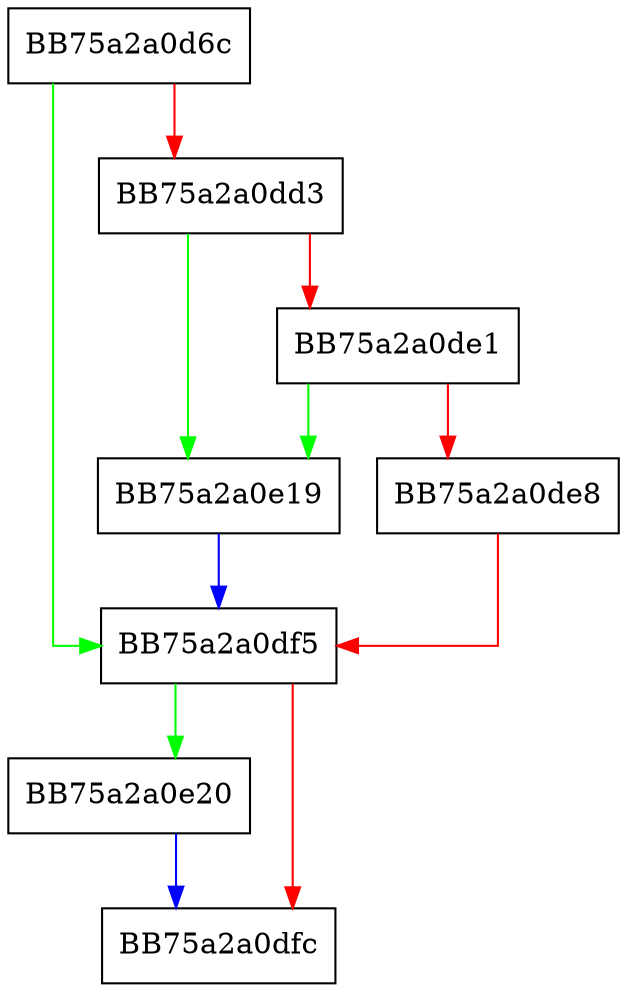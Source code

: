 digraph sqlite3VMPrintf {
  node [shape="box"];
  graph [splines=ortho];
  BB75a2a0d6c -> BB75a2a0df5 [color="green"];
  BB75a2a0d6c -> BB75a2a0dd3 [color="red"];
  BB75a2a0dd3 -> BB75a2a0e19 [color="green"];
  BB75a2a0dd3 -> BB75a2a0de1 [color="red"];
  BB75a2a0de1 -> BB75a2a0e19 [color="green"];
  BB75a2a0de1 -> BB75a2a0de8 [color="red"];
  BB75a2a0de8 -> BB75a2a0df5 [color="red"];
  BB75a2a0df5 -> BB75a2a0e20 [color="green"];
  BB75a2a0df5 -> BB75a2a0dfc [color="red"];
  BB75a2a0e19 -> BB75a2a0df5 [color="blue"];
  BB75a2a0e20 -> BB75a2a0dfc [color="blue"];
}